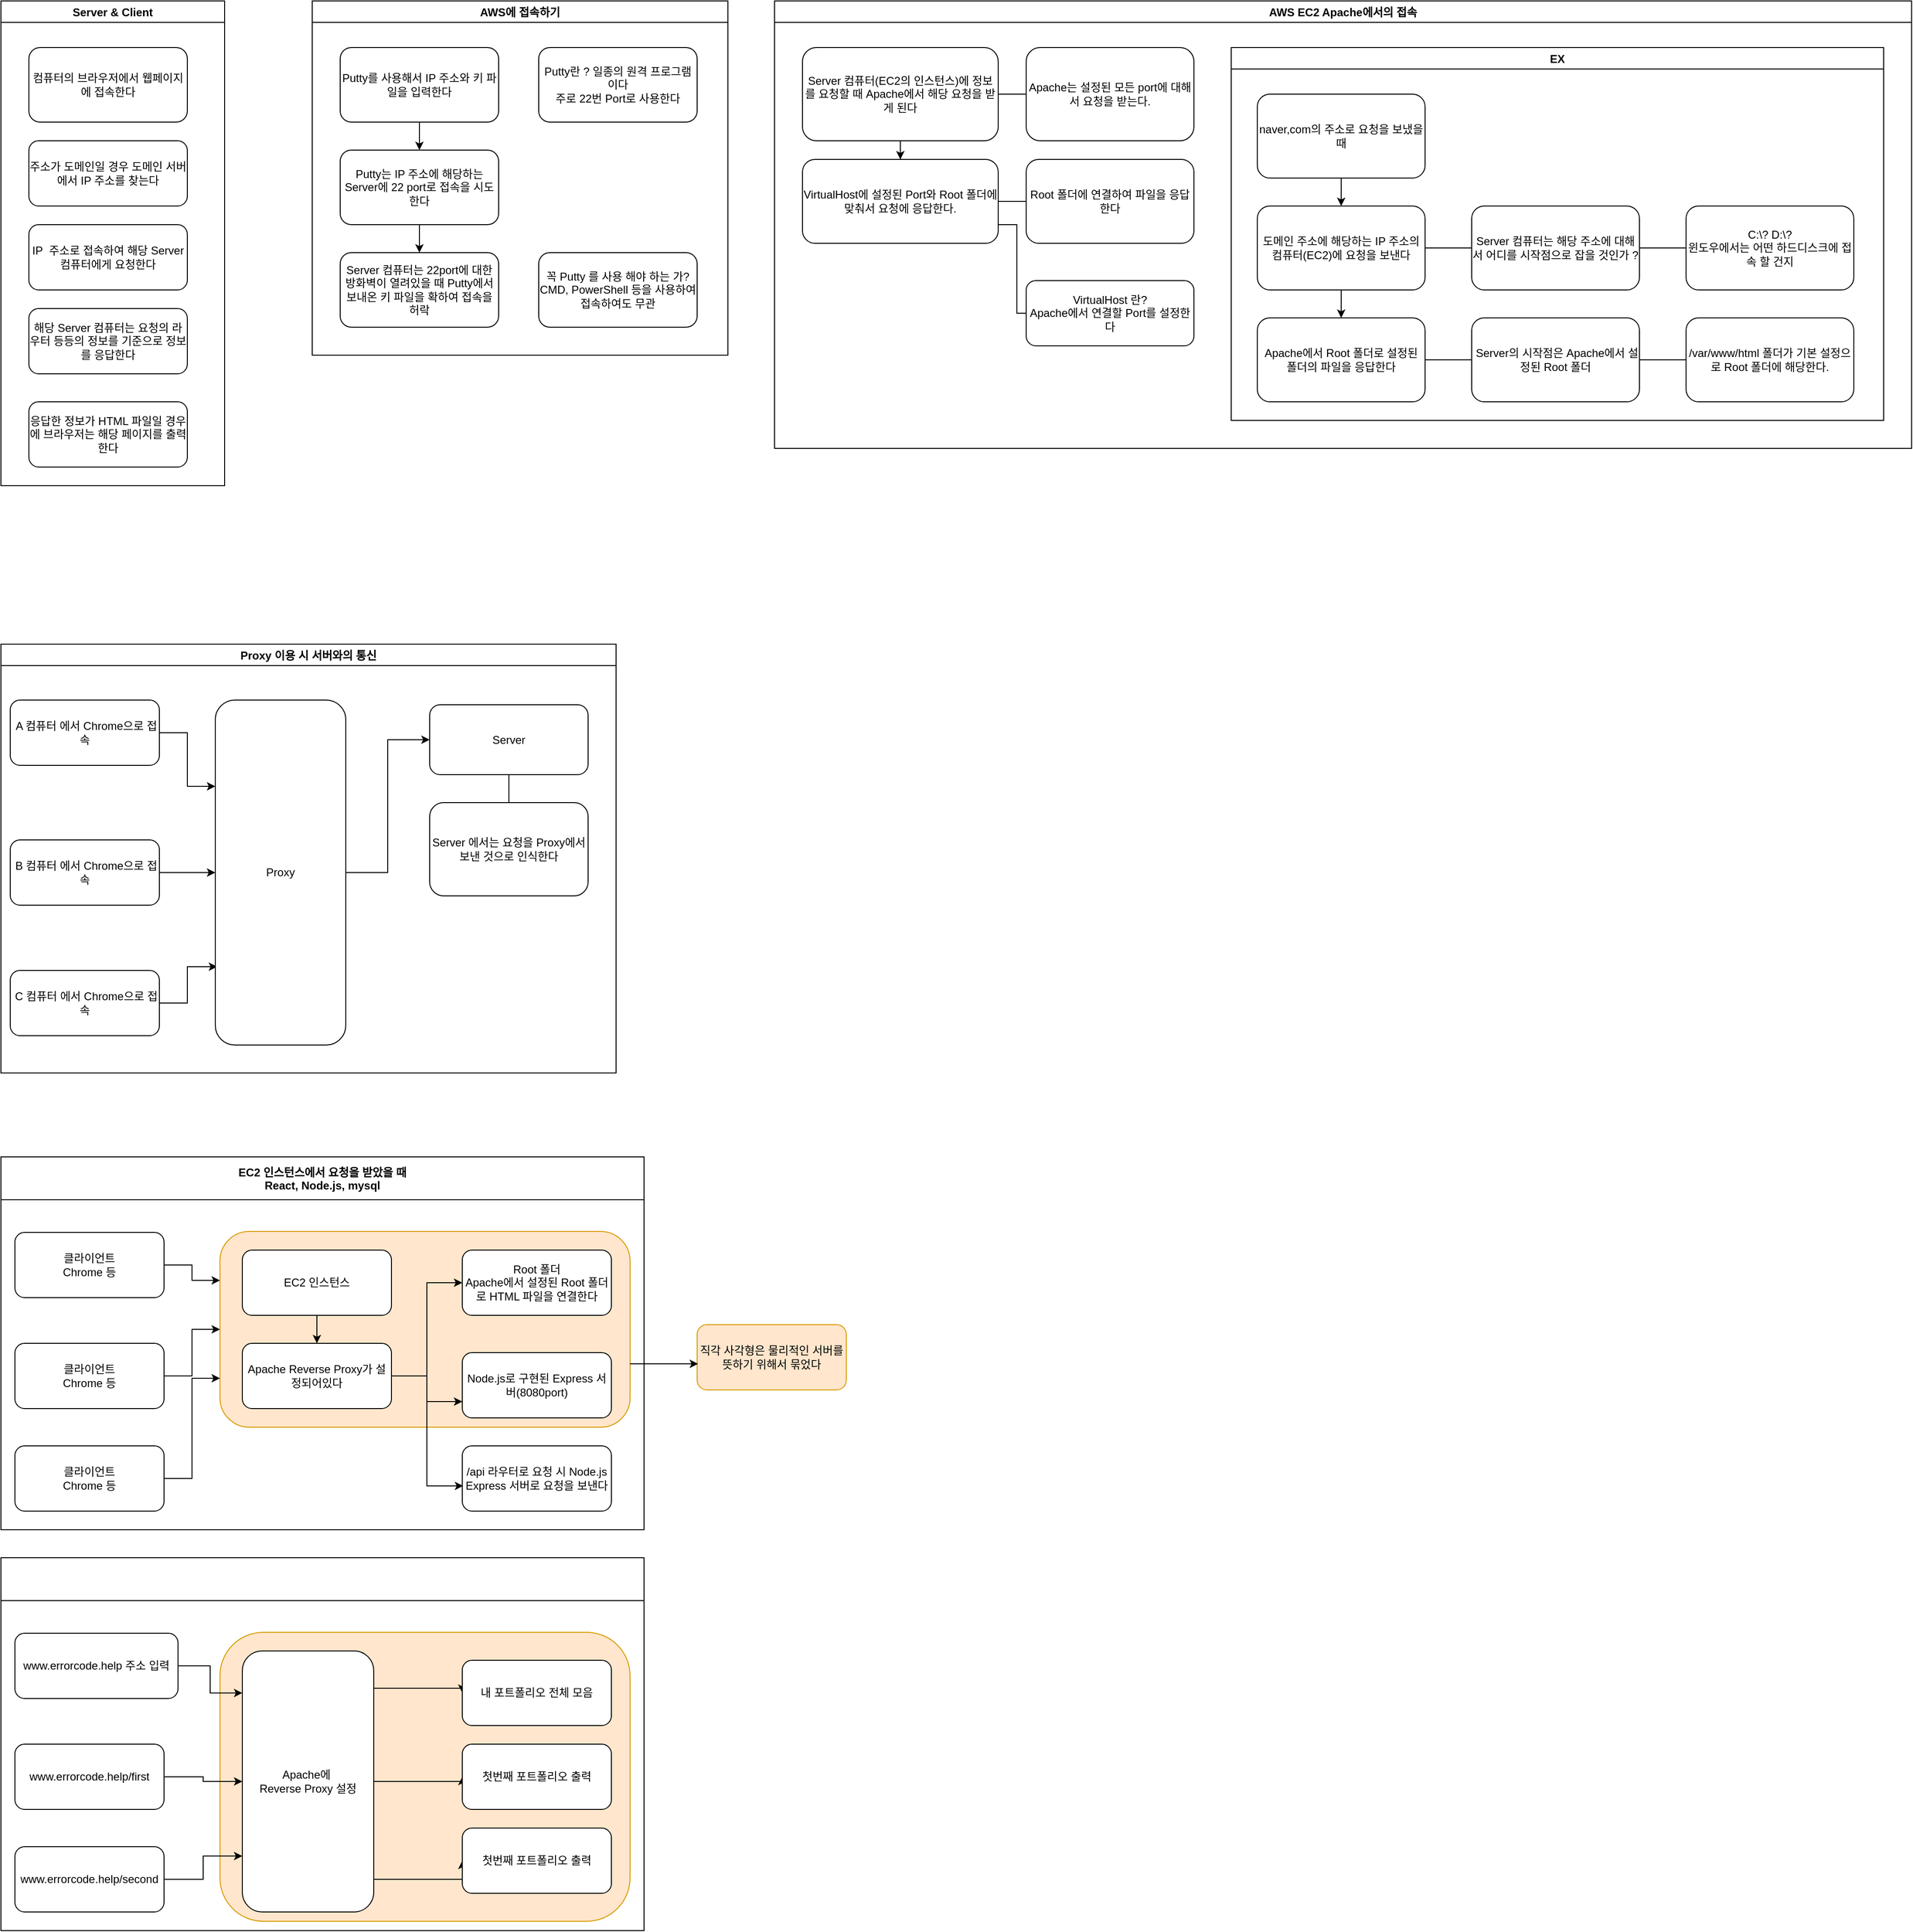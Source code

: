 <mxfile version="20.7.4" type="device"><diagram id="F5od0v2zdcx_wDDhfDqN" name="페이지-1"><mxGraphModel dx="1434" dy="756" grid="1" gridSize="10" guides="1" tooltips="1" connect="1" arrows="1" fold="1" page="1" pageScale="1" pageWidth="827" pageHeight="1169" math="0" shadow="0"><root><mxCell id="0"/><mxCell id="1" parent="0"/><mxCell id="5c3VYSrlxrzbRrkrIs_f-1" value="Server &amp; Client" style="swimlane;" parent="1" vertex="1"><mxGeometry x="80" y="40" width="240" height="520" as="geometry"/></mxCell><mxCell id="5c3VYSrlxrzbRrkrIs_f-2" value="컴퓨터의 브라우저에서 웹페이지에 접속한다" style="rounded=1;whiteSpace=wrap;html=1;" parent="5c3VYSrlxrzbRrkrIs_f-1" vertex="1"><mxGeometry x="30" y="50" width="170" height="80" as="geometry"/></mxCell><mxCell id="5c3VYSrlxrzbRrkrIs_f-3" value="주소가 도메인일 경우 도메인 서버에서 IP 주소를 찾는다" style="rounded=1;whiteSpace=wrap;html=1;" parent="5c3VYSrlxrzbRrkrIs_f-1" vertex="1"><mxGeometry x="30" y="150" width="170" height="70" as="geometry"/></mxCell><mxCell id="5c3VYSrlxrzbRrkrIs_f-4" value="IP&amp;nbsp; 주소로 접속하여 해당 Server 컴퓨터에게 요청한다" style="rounded=1;whiteSpace=wrap;html=1;" parent="5c3VYSrlxrzbRrkrIs_f-1" vertex="1"><mxGeometry x="30" y="240" width="170" height="70" as="geometry"/></mxCell><mxCell id="5c3VYSrlxrzbRrkrIs_f-6" value="해당 Server 컴퓨터는 요청의 라우터 등등의 정보를 기준으로 정보를 응답한다" style="rounded=1;whiteSpace=wrap;html=1;" parent="5c3VYSrlxrzbRrkrIs_f-1" vertex="1"><mxGeometry x="30" y="330" width="170" height="70" as="geometry"/></mxCell><mxCell id="5c3VYSrlxrzbRrkrIs_f-7" value="응답한 정보가 HTML 파일일 경우에 브라우저는 해당 페이지를 출력한다" style="rounded=1;whiteSpace=wrap;html=1;" parent="5c3VYSrlxrzbRrkrIs_f-1" vertex="1"><mxGeometry x="30" y="430" width="170" height="70" as="geometry"/></mxCell><mxCell id="5c3VYSrlxrzbRrkrIs_f-8" value="AWS에 접속하기" style="swimlane;" parent="1" vertex="1"><mxGeometry x="414" y="40" width="446" height="380" as="geometry"/></mxCell><mxCell id="5c3VYSrlxrzbRrkrIs_f-20" style="edgeStyle=orthogonalEdgeStyle;rounded=0;orthogonalLoop=1;jettySize=auto;html=1;entryX=0.5;entryY=0;entryDx=0;entryDy=0;" parent="5c3VYSrlxrzbRrkrIs_f-8" source="5c3VYSrlxrzbRrkrIs_f-9" target="5c3VYSrlxrzbRrkrIs_f-15" edge="1"><mxGeometry relative="1" as="geometry"/></mxCell><mxCell id="5c3VYSrlxrzbRrkrIs_f-9" value="Putty를 사용해서 IP 주소와 키 파일을 입력한다" style="rounded=1;whiteSpace=wrap;html=1;" parent="5c3VYSrlxrzbRrkrIs_f-8" vertex="1"><mxGeometry x="30" y="50" width="170" height="80" as="geometry"/></mxCell><mxCell id="5c3VYSrlxrzbRrkrIs_f-14" value="Putty란 ? 일종의 원격 프로그램이다&lt;br&gt;주로 22번 Port로 사용한다" style="rounded=1;whiteSpace=wrap;html=1;" parent="5c3VYSrlxrzbRrkrIs_f-8" vertex="1"><mxGeometry x="243" y="50" width="170" height="80" as="geometry"/></mxCell><mxCell id="5c3VYSrlxrzbRrkrIs_f-21" style="edgeStyle=orthogonalEdgeStyle;rounded=0;orthogonalLoop=1;jettySize=auto;html=1;entryX=0.5;entryY=0;entryDx=0;entryDy=0;" parent="5c3VYSrlxrzbRrkrIs_f-8" source="5c3VYSrlxrzbRrkrIs_f-15" target="5c3VYSrlxrzbRrkrIs_f-18" edge="1"><mxGeometry relative="1" as="geometry"/></mxCell><mxCell id="5c3VYSrlxrzbRrkrIs_f-15" value="Putty는 IP 주소에 해당하는 Server에 22 port로 접속을 시도한다" style="rounded=1;whiteSpace=wrap;html=1;" parent="5c3VYSrlxrzbRrkrIs_f-8" vertex="1"><mxGeometry x="30" y="160" width="170" height="80" as="geometry"/></mxCell><mxCell id="5c3VYSrlxrzbRrkrIs_f-18" value="Server 컴퓨터는 22port에 대한 방화벽이 열려있을 때 Putty에서 보내온 키 파일을 확하여 접속을 허락" style="rounded=1;whiteSpace=wrap;html=1;" parent="5c3VYSrlxrzbRrkrIs_f-8" vertex="1"><mxGeometry x="30" y="270" width="170" height="80" as="geometry"/></mxCell><mxCell id="5c3VYSrlxrzbRrkrIs_f-19" value="꼭 Putty 를 사용 해야 하는 가?&lt;br&gt;CMD, PowerShell 등을 사용하여 접속하여도 무관" style="rounded=1;whiteSpace=wrap;html=1;" parent="5c3VYSrlxrzbRrkrIs_f-8" vertex="1"><mxGeometry x="243" y="270" width="170" height="80" as="geometry"/></mxCell><mxCell id="5c3VYSrlxrzbRrkrIs_f-22" value="AWS EC2 Apache에서의 접속" style="swimlane;startSize=23;" parent="1" vertex="1"><mxGeometry x="910" y="40" width="1220" height="480" as="geometry"/></mxCell><mxCell id="5c3VYSrlxrzbRrkrIs_f-50" style="edgeStyle=orthogonalEdgeStyle;rounded=0;orthogonalLoop=1;jettySize=auto;html=1;entryX=0.5;entryY=0;entryDx=0;entryDy=0;endArrow=classic;endFill=1;" parent="5c3VYSrlxrzbRrkrIs_f-22" source="5c3VYSrlxrzbRrkrIs_f-23" target="5c3VYSrlxrzbRrkrIs_f-27" edge="1"><mxGeometry relative="1" as="geometry"/></mxCell><mxCell id="5c3VYSrlxrzbRrkrIs_f-23" value="Server 컴퓨터(EC2의 인스턴스)에 정보를 요청할 때 Apache에서 해당 요청을 받게 된다" style="rounded=1;whiteSpace=wrap;html=1;" parent="5c3VYSrlxrzbRrkrIs_f-22" vertex="1"><mxGeometry x="30" y="50" width="210" height="100" as="geometry"/></mxCell><mxCell id="5c3VYSrlxrzbRrkrIs_f-48" style="edgeStyle=orthogonalEdgeStyle;rounded=0;orthogonalLoop=1;jettySize=auto;html=1;entryX=1;entryY=0.5;entryDx=0;entryDy=0;endArrow=none;endFill=0;" parent="5c3VYSrlxrzbRrkrIs_f-22" source="5c3VYSrlxrzbRrkrIs_f-26" target="5c3VYSrlxrzbRrkrIs_f-23" edge="1"><mxGeometry relative="1" as="geometry"/></mxCell><mxCell id="5c3VYSrlxrzbRrkrIs_f-26" value="Apache는 설정된 모든 port에 대해서 요청을 받는다." style="rounded=1;whiteSpace=wrap;html=1;" parent="5c3VYSrlxrzbRrkrIs_f-22" vertex="1"><mxGeometry x="270" y="50" width="180" height="100" as="geometry"/></mxCell><mxCell id="5c3VYSrlxrzbRrkrIs_f-27" value="VirtualHost에 설정된 Port와 Root 폴더에 맞춰서 요청에 응답한다." style="rounded=1;whiteSpace=wrap;html=1;" parent="5c3VYSrlxrzbRrkrIs_f-22" vertex="1"><mxGeometry x="30" y="170" width="210" height="90" as="geometry"/></mxCell><mxCell id="5c3VYSrlxrzbRrkrIs_f-49" style="edgeStyle=orthogonalEdgeStyle;rounded=0;orthogonalLoop=1;jettySize=auto;html=1;entryX=1;entryY=0.5;entryDx=0;entryDy=0;endArrow=none;endFill=0;" parent="5c3VYSrlxrzbRrkrIs_f-22" source="5c3VYSrlxrzbRrkrIs_f-28" target="5c3VYSrlxrzbRrkrIs_f-27" edge="1"><mxGeometry relative="1" as="geometry"/></mxCell><mxCell id="5c3VYSrlxrzbRrkrIs_f-28" value="Root 폴더에 연결하여 파일을 응답한다" style="rounded=1;whiteSpace=wrap;html=1;" parent="5c3VYSrlxrzbRrkrIs_f-22" vertex="1"><mxGeometry x="270" y="170" width="180" height="90" as="geometry"/></mxCell><mxCell id="5c3VYSrlxrzbRrkrIs_f-29" value="EX" style="swimlane;" parent="5c3VYSrlxrzbRrkrIs_f-22" vertex="1"><mxGeometry x="490" y="50" width="700" height="400" as="geometry"/></mxCell><mxCell id="5c3VYSrlxrzbRrkrIs_f-42" style="edgeStyle=orthogonalEdgeStyle;rounded=0;orthogonalLoop=1;jettySize=auto;html=1;" parent="5c3VYSrlxrzbRrkrIs_f-29" source="5c3VYSrlxrzbRrkrIs_f-31" target="5c3VYSrlxrzbRrkrIs_f-33" edge="1"><mxGeometry relative="1" as="geometry"/></mxCell><mxCell id="5c3VYSrlxrzbRrkrIs_f-43" style="edgeStyle=orthogonalEdgeStyle;rounded=0;orthogonalLoop=1;jettySize=auto;html=1;entryX=0;entryY=0.5;entryDx=0;entryDy=0;endArrow=none;endFill=0;" parent="5c3VYSrlxrzbRrkrIs_f-29" source="5c3VYSrlxrzbRrkrIs_f-31" target="5c3VYSrlxrzbRrkrIs_f-37" edge="1"><mxGeometry relative="1" as="geometry"/></mxCell><mxCell id="5c3VYSrlxrzbRrkrIs_f-31" value="도메인 주소에 해당하는 IP 주소의 컴퓨터(EC2)에 요청을 보낸다" style="rounded=1;whiteSpace=wrap;html=1;" parent="5c3VYSrlxrzbRrkrIs_f-29" vertex="1"><mxGeometry x="28" y="170" width="180" height="90" as="geometry"/></mxCell><mxCell id="5c3VYSrlxrzbRrkrIs_f-41" style="edgeStyle=orthogonalEdgeStyle;rounded=0;orthogonalLoop=1;jettySize=auto;html=1;" parent="5c3VYSrlxrzbRrkrIs_f-29" source="5c3VYSrlxrzbRrkrIs_f-32" target="5c3VYSrlxrzbRrkrIs_f-31" edge="1"><mxGeometry relative="1" as="geometry"/></mxCell><mxCell id="5c3VYSrlxrzbRrkrIs_f-32" value="naver,com의 주소로 요청을 보냈을 때" style="rounded=1;whiteSpace=wrap;html=1;" parent="5c3VYSrlxrzbRrkrIs_f-29" vertex="1"><mxGeometry x="28" y="50" width="180" height="90" as="geometry"/></mxCell><mxCell id="5c3VYSrlxrzbRrkrIs_f-44" style="edgeStyle=orthogonalEdgeStyle;rounded=0;orthogonalLoop=1;jettySize=auto;html=1;entryX=0;entryY=0.5;entryDx=0;entryDy=0;endArrow=none;endFill=0;" parent="5c3VYSrlxrzbRrkrIs_f-29" source="5c3VYSrlxrzbRrkrIs_f-37" target="5c3VYSrlxrzbRrkrIs_f-38" edge="1"><mxGeometry relative="1" as="geometry"/></mxCell><mxCell id="5c3VYSrlxrzbRrkrIs_f-37" value="Server 컴퓨터는 해당 주소에 대해서 어디를 시작점으로 잡을 것인가 ?" style="rounded=1;whiteSpace=wrap;html=1;" parent="5c3VYSrlxrzbRrkrIs_f-29" vertex="1"><mxGeometry x="258" y="170" width="180" height="90" as="geometry"/></mxCell><mxCell id="5c3VYSrlxrzbRrkrIs_f-38" value="C:\? D:\?&lt;br&gt;윈도우에서는 어떤 하드디스크에 접속 할 건지" style="rounded=1;whiteSpace=wrap;html=1;" parent="5c3VYSrlxrzbRrkrIs_f-29" vertex="1"><mxGeometry x="488" y="170" width="180" height="90" as="geometry"/></mxCell><mxCell id="5c3VYSrlxrzbRrkrIs_f-45" style="edgeStyle=orthogonalEdgeStyle;rounded=0;orthogonalLoop=1;jettySize=auto;html=1;entryX=0;entryY=0.5;entryDx=0;entryDy=0;endArrow=none;endFill=0;" parent="5c3VYSrlxrzbRrkrIs_f-29" source="5c3VYSrlxrzbRrkrIs_f-33" target="5c3VYSrlxrzbRrkrIs_f-39" edge="1"><mxGeometry relative="1" as="geometry"/></mxCell><mxCell id="5c3VYSrlxrzbRrkrIs_f-33" value="Apache에서 Root 폴더로 설정된 폴더의 파일을 응답한다" style="rounded=1;whiteSpace=wrap;html=1;" parent="5c3VYSrlxrzbRrkrIs_f-29" vertex="1"><mxGeometry x="28" y="290" width="180" height="90" as="geometry"/></mxCell><mxCell id="5c3VYSrlxrzbRrkrIs_f-46" style="edgeStyle=orthogonalEdgeStyle;rounded=0;orthogonalLoop=1;jettySize=auto;html=1;endArrow=none;endFill=0;" parent="5c3VYSrlxrzbRrkrIs_f-29" source="5c3VYSrlxrzbRrkrIs_f-39" target="5c3VYSrlxrzbRrkrIs_f-40" edge="1"><mxGeometry relative="1" as="geometry"/></mxCell><mxCell id="5c3VYSrlxrzbRrkrIs_f-39" value="&amp;nbsp;Server의 시작점은 Apache에서 설정된 Root 폴더" style="rounded=1;whiteSpace=wrap;html=1;" parent="5c3VYSrlxrzbRrkrIs_f-29" vertex="1"><mxGeometry x="258" y="290" width="180" height="90" as="geometry"/></mxCell><mxCell id="5c3VYSrlxrzbRrkrIs_f-40" value="/var/www/html 폴더가 기본 설정으로 Root 폴더에 해당한다." style="rounded=1;whiteSpace=wrap;html=1;" parent="5c3VYSrlxrzbRrkrIs_f-29" vertex="1"><mxGeometry x="488" y="290" width="180" height="90" as="geometry"/></mxCell><mxCell id="5c3VYSrlxrzbRrkrIs_f-51" style="edgeStyle=orthogonalEdgeStyle;rounded=0;orthogonalLoop=1;jettySize=auto;html=1;entryX=1;entryY=0.5;entryDx=0;entryDy=0;endArrow=none;endFill=0;" parent="5c3VYSrlxrzbRrkrIs_f-22" source="5c3VYSrlxrzbRrkrIs_f-47" target="5c3VYSrlxrzbRrkrIs_f-27" edge="1"><mxGeometry relative="1" as="geometry"><Array as="points"><mxPoint x="260" y="335"/><mxPoint x="260" y="240"/><mxPoint x="240" y="240"/></Array></mxGeometry></mxCell><mxCell id="5c3VYSrlxrzbRrkrIs_f-47" value="VirtualHost 란?&lt;br&gt;Apache에서 연결할 Port를 설정한다" style="rounded=1;whiteSpace=wrap;html=1;" parent="5c3VYSrlxrzbRrkrIs_f-22" vertex="1"><mxGeometry x="270" y="300" width="180" height="70" as="geometry"/></mxCell><mxCell id="5c3VYSrlxrzbRrkrIs_f-52" value="Proxy 이용 시 서버와의 통신" style="swimlane;" parent="1" vertex="1"><mxGeometry x="80" y="730" width="660" height="460" as="geometry"/></mxCell><mxCell id="5c3VYSrlxrzbRrkrIs_f-67" style="edgeStyle=orthogonalEdgeStyle;rounded=0;orthogonalLoop=1;jettySize=auto;html=1;entryX=0;entryY=0.25;entryDx=0;entryDy=0;endArrow=classic;endFill=1;" parent="5c3VYSrlxrzbRrkrIs_f-52" source="5c3VYSrlxrzbRrkrIs_f-54" target="5c3VYSrlxrzbRrkrIs_f-57" edge="1"><mxGeometry relative="1" as="geometry"/></mxCell><mxCell id="5c3VYSrlxrzbRrkrIs_f-54" value="&amp;nbsp;A 컴퓨터 에서 Chrome으로 접속" style="rounded=1;whiteSpace=wrap;html=1;" parent="5c3VYSrlxrzbRrkrIs_f-52" vertex="1"><mxGeometry x="10" y="60" width="160" height="70" as="geometry"/></mxCell><mxCell id="5c3VYSrlxrzbRrkrIs_f-63" style="edgeStyle=orthogonalEdgeStyle;rounded=0;orthogonalLoop=1;jettySize=auto;html=1;entryX=0;entryY=0.5;entryDx=0;entryDy=0;endArrow=classic;endFill=1;" parent="5c3VYSrlxrzbRrkrIs_f-52" source="5c3VYSrlxrzbRrkrIs_f-55" target="5c3VYSrlxrzbRrkrIs_f-57" edge="1"><mxGeometry relative="1" as="geometry"/></mxCell><mxCell id="5c3VYSrlxrzbRrkrIs_f-55" value="&amp;nbsp;B 컴퓨터 에서 Chrome으로 접속" style="rounded=1;whiteSpace=wrap;html=1;" parent="5c3VYSrlxrzbRrkrIs_f-52" vertex="1"><mxGeometry x="10" y="210" width="160" height="70" as="geometry"/></mxCell><mxCell id="5c3VYSrlxrzbRrkrIs_f-68" style="edgeStyle=orthogonalEdgeStyle;rounded=0;orthogonalLoop=1;jettySize=auto;html=1;entryX=0.014;entryY=0.773;entryDx=0;entryDy=0;entryPerimeter=0;endArrow=classic;endFill=1;" parent="5c3VYSrlxrzbRrkrIs_f-52" source="5c3VYSrlxrzbRrkrIs_f-56" target="5c3VYSrlxrzbRrkrIs_f-57" edge="1"><mxGeometry relative="1" as="geometry"/></mxCell><mxCell id="5c3VYSrlxrzbRrkrIs_f-56" value="&amp;nbsp;C 컴퓨터 에서 Chrome으로 접속" style="rounded=1;whiteSpace=wrap;html=1;" parent="5c3VYSrlxrzbRrkrIs_f-52" vertex="1"><mxGeometry x="10" y="350" width="160" height="70" as="geometry"/></mxCell><mxCell id="5c3VYSrlxrzbRrkrIs_f-59" style="edgeStyle=orthogonalEdgeStyle;rounded=0;orthogonalLoop=1;jettySize=auto;html=1;entryX=0;entryY=0.5;entryDx=0;entryDy=0;endArrow=classic;endFill=1;" parent="5c3VYSrlxrzbRrkrIs_f-52" source="5c3VYSrlxrzbRrkrIs_f-57" target="5c3VYSrlxrzbRrkrIs_f-58" edge="1"><mxGeometry relative="1" as="geometry"/></mxCell><mxCell id="5c3VYSrlxrzbRrkrIs_f-57" value="Proxy" style="rounded=1;whiteSpace=wrap;html=1;" parent="5c3VYSrlxrzbRrkrIs_f-52" vertex="1"><mxGeometry x="230" y="60" width="140" height="370" as="geometry"/></mxCell><mxCell id="5c3VYSrlxrzbRrkrIs_f-66" style="edgeStyle=orthogonalEdgeStyle;rounded=0;orthogonalLoop=1;jettySize=auto;html=1;entryX=0.5;entryY=0;entryDx=0;entryDy=0;endArrow=none;endFill=0;" parent="5c3VYSrlxrzbRrkrIs_f-52" source="5c3VYSrlxrzbRrkrIs_f-58" target="5c3VYSrlxrzbRrkrIs_f-65" edge="1"><mxGeometry relative="1" as="geometry"/></mxCell><mxCell id="5c3VYSrlxrzbRrkrIs_f-58" value="Server" style="rounded=1;whiteSpace=wrap;html=1;" parent="5c3VYSrlxrzbRrkrIs_f-52" vertex="1"><mxGeometry x="460" y="65" width="170" height="75" as="geometry"/></mxCell><mxCell id="5c3VYSrlxrzbRrkrIs_f-65" value="Server 에서는 요청을 Proxy에서 보낸 것으로 인식한다" style="rounded=1;whiteSpace=wrap;html=1;" parent="5c3VYSrlxrzbRrkrIs_f-52" vertex="1"><mxGeometry x="460" y="170" width="170" height="100" as="geometry"/></mxCell><mxCell id="5c3VYSrlxrzbRrkrIs_f-69" value="EC2 인스턴스에서 요청을 받았을 때&#10;React, Node.js, mysql" style="swimlane;startSize=46;" parent="1" vertex="1"><mxGeometry x="80" y="1280" width="690" height="400" as="geometry"/></mxCell><mxCell id="5c3VYSrlxrzbRrkrIs_f-77" value="" style="rounded=1;whiteSpace=wrap;html=1;fillColor=#ffe6cc;strokeColor=#d79b00;" parent="5c3VYSrlxrzbRrkrIs_f-69" vertex="1"><mxGeometry x="235" y="80" width="440" height="210" as="geometry"/></mxCell><mxCell id="5c3VYSrlxrzbRrkrIs_f-70" style="edgeStyle=orthogonalEdgeStyle;rounded=0;orthogonalLoop=1;jettySize=auto;html=1;entryX=0;entryY=0.25;entryDx=0;entryDy=0;endArrow=classic;endFill=1;" parent="5c3VYSrlxrzbRrkrIs_f-69" source="5c3VYSrlxrzbRrkrIs_f-71" target="5c3VYSrlxrzbRrkrIs_f-77" edge="1"><mxGeometry relative="1" as="geometry"/></mxCell><mxCell id="5c3VYSrlxrzbRrkrIs_f-71" value="클라이언트&lt;br&gt;Chrome 등" style="rounded=1;whiteSpace=wrap;html=1;" parent="5c3VYSrlxrzbRrkrIs_f-69" vertex="1"><mxGeometry x="15" y="81" width="160" height="70" as="geometry"/></mxCell><mxCell id="5c3VYSrlxrzbRrkrIs_f-84" style="edgeStyle=orthogonalEdgeStyle;rounded=0;orthogonalLoop=1;jettySize=auto;html=1;endArrow=classic;endFill=1;" parent="5c3VYSrlxrzbRrkrIs_f-69" source="5c3VYSrlxrzbRrkrIs_f-73" target="5c3VYSrlxrzbRrkrIs_f-75" edge="1"><mxGeometry relative="1" as="geometry"/></mxCell><mxCell id="5c3VYSrlxrzbRrkrIs_f-73" value="EC2 인스턴스" style="rounded=1;whiteSpace=wrap;html=1;" parent="5c3VYSrlxrzbRrkrIs_f-69" vertex="1"><mxGeometry x="259" y="100" width="160" height="70" as="geometry"/></mxCell><mxCell id="5c3VYSrlxrzbRrkrIs_f-86" style="edgeStyle=orthogonalEdgeStyle;rounded=0;orthogonalLoop=1;jettySize=auto;html=1;entryX=0;entryY=0.5;entryDx=0;entryDy=0;endArrow=classic;endFill=1;" parent="5c3VYSrlxrzbRrkrIs_f-69" source="5c3VYSrlxrzbRrkrIs_f-75" target="5c3VYSrlxrzbRrkrIs_f-82" edge="1"><mxGeometry relative="1" as="geometry"/></mxCell><mxCell id="5c3VYSrlxrzbRrkrIs_f-87" style="edgeStyle=orthogonalEdgeStyle;rounded=0;orthogonalLoop=1;jettySize=auto;html=1;entryX=0;entryY=0.75;entryDx=0;entryDy=0;endArrow=classic;endFill=1;" parent="5c3VYSrlxrzbRrkrIs_f-69" source="5c3VYSrlxrzbRrkrIs_f-75" target="5c3VYSrlxrzbRrkrIs_f-83" edge="1"><mxGeometry relative="1" as="geometry"/></mxCell><mxCell id="5c3VYSrlxrzbRrkrIs_f-92" style="edgeStyle=orthogonalEdgeStyle;rounded=0;orthogonalLoop=1;jettySize=auto;html=1;entryX=0.006;entryY=0.614;entryDx=0;entryDy=0;entryPerimeter=0;endArrow=classic;endFill=1;" parent="5c3VYSrlxrzbRrkrIs_f-69" source="5c3VYSrlxrzbRrkrIs_f-75" target="5c3VYSrlxrzbRrkrIs_f-89" edge="1"><mxGeometry relative="1" as="geometry"/></mxCell><mxCell id="5c3VYSrlxrzbRrkrIs_f-75" value="Apache Reverse Proxy가 설정되어있다" style="rounded=1;whiteSpace=wrap;html=1;" parent="5c3VYSrlxrzbRrkrIs_f-69" vertex="1"><mxGeometry x="259" y="200" width="160" height="70" as="geometry"/></mxCell><mxCell id="5c3VYSrlxrzbRrkrIs_f-82" value="Root 폴더&lt;br&gt;Apache에서 설정된 Root 폴더로 HTML 파일을 연결한다" style="rounded=1;whiteSpace=wrap;html=1;" parent="5c3VYSrlxrzbRrkrIs_f-69" vertex="1"><mxGeometry x="495" y="100" width="160" height="70" as="geometry"/></mxCell><mxCell id="5c3VYSrlxrzbRrkrIs_f-83" value="Node.js로 구현된 Express 서버(8080port)" style="rounded=1;whiteSpace=wrap;html=1;" parent="5c3VYSrlxrzbRrkrIs_f-69" vertex="1"><mxGeometry x="495" y="210" width="160" height="70" as="geometry"/></mxCell><mxCell id="5c3VYSrlxrzbRrkrIs_f-89" value="/api 라우터로 요청 시 Node.js Express 서버로 요청을 보낸다" style="rounded=1;whiteSpace=wrap;html=1;" parent="5c3VYSrlxrzbRrkrIs_f-69" vertex="1"><mxGeometry x="495" y="310" width="160" height="70" as="geometry"/></mxCell><mxCell id="5c3VYSrlxrzbRrkrIs_f-95" style="edgeStyle=orthogonalEdgeStyle;rounded=0;orthogonalLoop=1;jettySize=auto;html=1;entryX=0;entryY=0.5;entryDx=0;entryDy=0;endArrow=classic;endFill=1;" parent="5c3VYSrlxrzbRrkrIs_f-69" source="5c3VYSrlxrzbRrkrIs_f-90" target="5c3VYSrlxrzbRrkrIs_f-77" edge="1"><mxGeometry relative="1" as="geometry"/></mxCell><mxCell id="5c3VYSrlxrzbRrkrIs_f-90" value="클라이언트&lt;br&gt;Chrome 등" style="rounded=1;whiteSpace=wrap;html=1;" parent="5c3VYSrlxrzbRrkrIs_f-69" vertex="1"><mxGeometry x="15" y="200" width="160" height="70" as="geometry"/></mxCell><mxCell id="5c3VYSrlxrzbRrkrIs_f-96" style="edgeStyle=orthogonalEdgeStyle;rounded=0;orthogonalLoop=1;jettySize=auto;html=1;entryX=0;entryY=0.75;entryDx=0;entryDy=0;endArrow=classic;endFill=1;" parent="5c3VYSrlxrzbRrkrIs_f-69" source="5c3VYSrlxrzbRrkrIs_f-91" target="5c3VYSrlxrzbRrkrIs_f-77" edge="1"><mxGeometry relative="1" as="geometry"/></mxCell><mxCell id="5c3VYSrlxrzbRrkrIs_f-91" value="클라이언트&lt;br&gt;Chrome 등" style="rounded=1;whiteSpace=wrap;html=1;" parent="5c3VYSrlxrzbRrkrIs_f-69" vertex="1"><mxGeometry x="15" y="310" width="160" height="70" as="geometry"/></mxCell><mxCell id="5c3VYSrlxrzbRrkrIs_f-93" value="직각 사각형은 물리적인 서버를 뜻하기 위해서 묶었다" style="rounded=1;whiteSpace=wrap;html=1;fillColor=#ffe6cc;strokeColor=#d79b00;" parent="1" vertex="1"><mxGeometry x="827" y="1460" width="160" height="70" as="geometry"/></mxCell><mxCell id="5c3VYSrlxrzbRrkrIs_f-94" style="edgeStyle=orthogonalEdgeStyle;rounded=0;orthogonalLoop=1;jettySize=auto;html=1;entryX=0.006;entryY=0.6;entryDx=0;entryDy=0;entryPerimeter=0;endArrow=classic;endFill=1;" parent="1" source="5c3VYSrlxrzbRrkrIs_f-77" target="5c3VYSrlxrzbRrkrIs_f-93" edge="1"><mxGeometry relative="1" as="geometry"><Array as="points"><mxPoint x="770" y="1502"/><mxPoint x="770" y="1502"/></Array></mxGeometry></mxCell><mxCell id="5c3VYSrlxrzbRrkrIs_f-97" value="" style="swimlane;startSize=46;" parent="1" vertex="1"><mxGeometry x="80" y="1710" width="690" height="400" as="geometry"/></mxCell><mxCell id="5c3VYSrlxrzbRrkrIs_f-98" value="" style="rounded=1;whiteSpace=wrap;html=1;fillColor=#ffe6cc;strokeColor=#d79b00;" parent="5c3VYSrlxrzbRrkrIs_f-97" vertex="1"><mxGeometry x="235" y="80" width="440" height="310" as="geometry"/></mxCell><mxCell id="5c3VYSrlxrzbRrkrIs_f-99" style="edgeStyle=orthogonalEdgeStyle;rounded=0;orthogonalLoop=1;jettySize=auto;html=1;entryX=0;entryY=0.161;entryDx=0;entryDy=0;endArrow=classic;endFill=1;entryPerimeter=0;" parent="5c3VYSrlxrzbRrkrIs_f-97" source="5c3VYSrlxrzbRrkrIs_f-100" target="5c3VYSrlxrzbRrkrIs_f-102" edge="1"><mxGeometry relative="1" as="geometry"/></mxCell><mxCell id="5c3VYSrlxrzbRrkrIs_f-100" value="www.errorcode.help 주소 입력" style="rounded=1;whiteSpace=wrap;html=1;" parent="5c3VYSrlxrzbRrkrIs_f-97" vertex="1"><mxGeometry x="15" y="81" width="175" height="70" as="geometry"/></mxCell><mxCell id="5c3VYSrlxrzbRrkrIs_f-102" value="Apache에&amp;nbsp;&lt;br&gt;Reverse Proxy 설정" style="rounded=1;whiteSpace=wrap;html=1;" parent="5c3VYSrlxrzbRrkrIs_f-97" vertex="1"><mxGeometry x="259" y="100" width="141" height="280" as="geometry"/></mxCell><mxCell id="5c3VYSrlxrzbRrkrIs_f-116" style="edgeStyle=orthogonalEdgeStyle;rounded=0;orthogonalLoop=1;jettySize=auto;html=1;entryX=0;entryY=0.5;entryDx=0;entryDy=0;endArrow=classic;endFill=1;" parent="5c3VYSrlxrzbRrkrIs_f-97" source="5c3VYSrlxrzbRrkrIs_f-102" target="5c3VYSrlxrzbRrkrIs_f-107" edge="1"><mxGeometry relative="1" as="geometry"><Array as="points"><mxPoint x="495" y="140"/></Array></mxGeometry></mxCell><mxCell id="5c3VYSrlxrzbRrkrIs_f-107" value="내 포트폴리오 전체 모음" style="rounded=1;whiteSpace=wrap;html=1;" parent="5c3VYSrlxrzbRrkrIs_f-97" vertex="1"><mxGeometry x="495" y="110" width="160" height="70" as="geometry"/></mxCell><mxCell id="5c3VYSrlxrzbRrkrIs_f-117" style="edgeStyle=orthogonalEdgeStyle;rounded=0;orthogonalLoop=1;jettySize=auto;html=1;entryX=0;entryY=0.5;entryDx=0;entryDy=0;endArrow=classic;endFill=1;" parent="5c3VYSrlxrzbRrkrIs_f-97" source="5c3VYSrlxrzbRrkrIs_f-102" target="5c3VYSrlxrzbRrkrIs_f-108" edge="1"><mxGeometry relative="1" as="geometry"><Array as="points"><mxPoint x="495" y="240"/></Array></mxGeometry></mxCell><mxCell id="5c3VYSrlxrzbRrkrIs_f-108" value="첫번째 포트폴리오 출력" style="rounded=1;whiteSpace=wrap;html=1;" parent="5c3VYSrlxrzbRrkrIs_f-97" vertex="1"><mxGeometry x="495" y="200" width="160" height="70" as="geometry"/></mxCell><mxCell id="5c3VYSrlxrzbRrkrIs_f-118" style="edgeStyle=orthogonalEdgeStyle;rounded=0;orthogonalLoop=1;jettySize=auto;html=1;endArrow=classic;endFill=1;entryX=0;entryY=0.5;entryDx=0;entryDy=0;" parent="5c3VYSrlxrzbRrkrIs_f-97" source="5c3VYSrlxrzbRrkrIs_f-102" target="5c3VYSrlxrzbRrkrIs_f-109" edge="1"><mxGeometry relative="1" as="geometry"><Array as="points"><mxPoint x="470" y="345"/><mxPoint x="470" y="345"/></Array></mxGeometry></mxCell><mxCell id="5c3VYSrlxrzbRrkrIs_f-109" value="첫번째 포트폴리오 출력" style="rounded=1;whiteSpace=wrap;html=1;" parent="5c3VYSrlxrzbRrkrIs_f-97" vertex="1"><mxGeometry x="495" y="290" width="160" height="70" as="geometry"/></mxCell><mxCell id="5c3VYSrlxrzbRrkrIs_f-110" style="edgeStyle=orthogonalEdgeStyle;rounded=0;orthogonalLoop=1;jettySize=auto;html=1;entryX=0;entryY=0.5;entryDx=0;entryDy=0;endArrow=classic;endFill=1;" parent="5c3VYSrlxrzbRrkrIs_f-97" source="5c3VYSrlxrzbRrkrIs_f-111" target="5c3VYSrlxrzbRrkrIs_f-102" edge="1"><mxGeometry relative="1" as="geometry"/></mxCell><mxCell id="5c3VYSrlxrzbRrkrIs_f-111" value="www.errorcode.help/first" style="rounded=1;whiteSpace=wrap;html=1;" parent="5c3VYSrlxrzbRrkrIs_f-97" vertex="1"><mxGeometry x="15" y="200" width="160" height="70" as="geometry"/></mxCell><mxCell id="5c3VYSrlxrzbRrkrIs_f-112" style="edgeStyle=orthogonalEdgeStyle;rounded=0;orthogonalLoop=1;jettySize=auto;html=1;endArrow=classic;endFill=1;" parent="5c3VYSrlxrzbRrkrIs_f-97" source="5c3VYSrlxrzbRrkrIs_f-113" target="5c3VYSrlxrzbRrkrIs_f-102" edge="1"><mxGeometry relative="1" as="geometry"><Array as="points"><mxPoint x="217" y="345"/><mxPoint x="217" y="320"/></Array></mxGeometry></mxCell><mxCell id="5c3VYSrlxrzbRrkrIs_f-113" value="www.errorcode.help/second" style="rounded=1;whiteSpace=wrap;html=1;" parent="5c3VYSrlxrzbRrkrIs_f-97" vertex="1"><mxGeometry x="15" y="310" width="160" height="70" as="geometry"/></mxCell></root></mxGraphModel></diagram></mxfile>